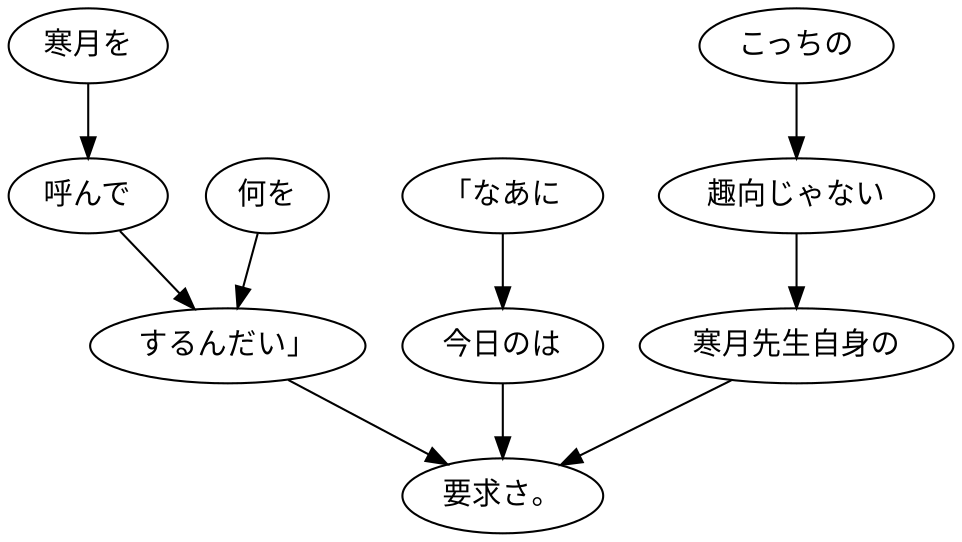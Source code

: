 digraph graph1465 {
	node0 [label="寒月を"];
	node1 [label="呼んで"];
	node2 [label="何を"];
	node3 [label="するんだい」"];
	node4 [label="「なあに"];
	node5 [label="今日のは"];
	node6 [label="こっちの"];
	node7 [label="趣向じゃない"];
	node8 [label="寒月先生自身の"];
	node9 [label="要求さ。"];
	node0 -> node1;
	node1 -> node3;
	node2 -> node3;
	node3 -> node9;
	node4 -> node5;
	node5 -> node9;
	node6 -> node7;
	node7 -> node8;
	node8 -> node9;
}
